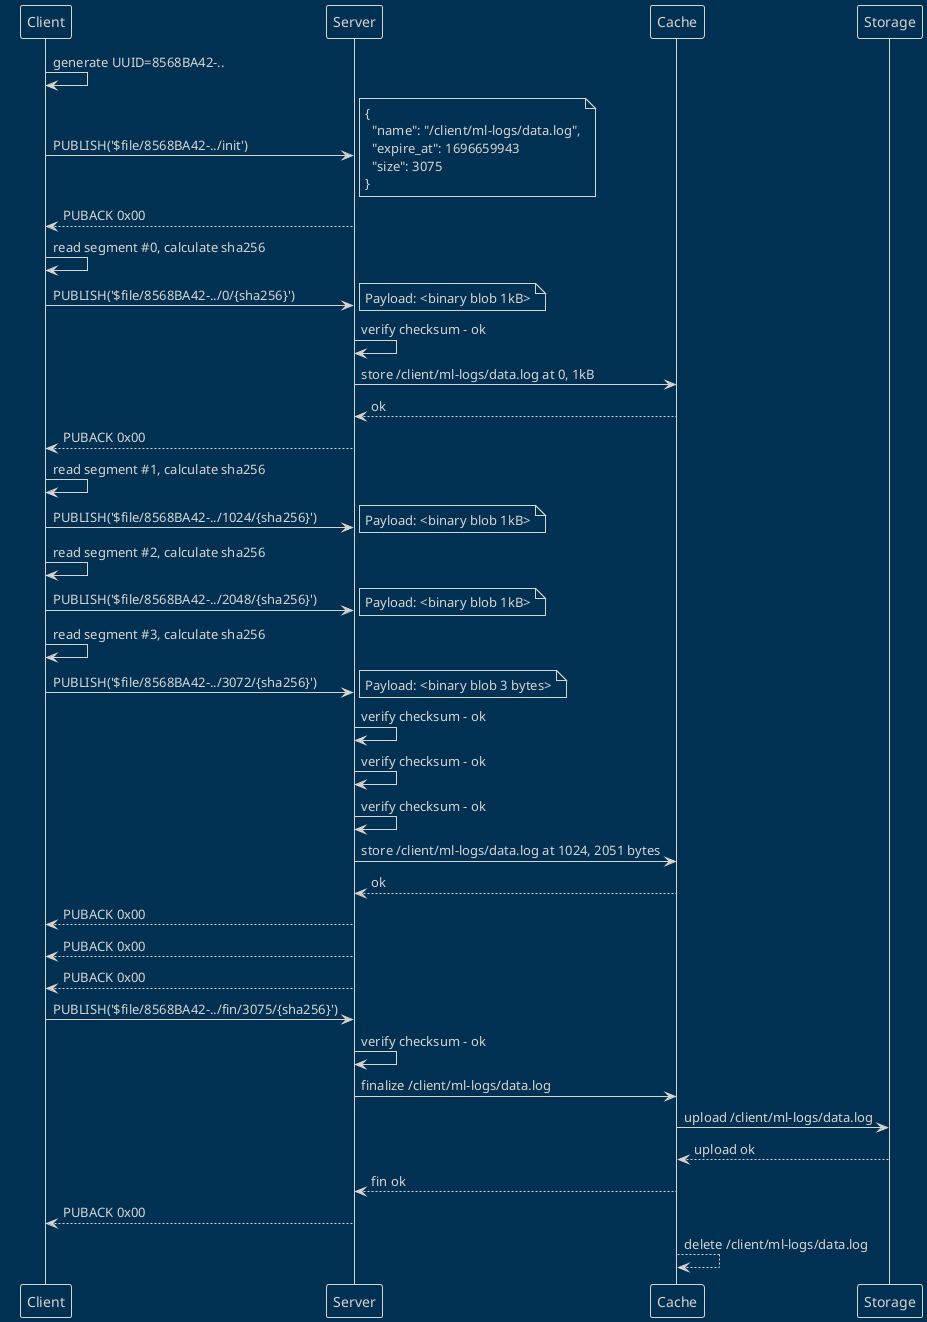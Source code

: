 @startuml
!theme blueprint
Client -> Client: generate UUID=8568BA42-..
Client -> Server: PUBLISH('$file/8568BA42-../init')
note right
{
  "name": "/client/ml-logs/data.log",
  "expire_at": 1696659943
  "size": 3075
}
end note
Server --> Client: PUBACK 0x00
Client -> Client: read segment #0, calculate sha256
Client -> Server: PUBLISH('$file/8568BA42-../0/{sha256}')
note right
Payload: <binary blob 1kB>
end note
Server -> Server: verify checksum - ok
Server -> Cache: store /client/ml-logs/data.log at 0, 1kB
Cache --> Server: ok
Server --> Client: PUBACK 0x00
Client -> Client: read segment #1, calculate sha256
Client -> Server: PUBLISH('$file/8568BA42-../1024/{sha256}')
note right
Payload: <binary blob 1kB>
end note
Client -> Client: read segment #2, calculate sha256
Client -> Server: PUBLISH('$file/8568BA42-../2048/{sha256}')
note right
Payload: <binary blob 1kB>
end note
Client -> Client: read segment #3, calculate sha256
Client -> Server: PUBLISH('$file/8568BA42-../3072/{sha256}')
note right
Payload: <binary blob 3 bytes>
end note
Server -> Server: verify checksum - ok
Server -> Server: verify checksum - ok
Server -> Server: verify checksum - ok
Server -> Cache: store /client/ml-logs/data.log at 1024, 2051 bytes
Cache --> Server: ok
Server --> Client: PUBACK 0x00
Server --> Client: PUBACK 0x00
Server --> Client: PUBACK 0x00
Client -> Server: PUBLISH('$file/8568BA42-../fin/3075/{sha256}')
Server -> Server: verify checksum - ok
Server -> Cache: finalize /client/ml-logs/data.log
Cache -> Storage: upload /client/ml-logs/data.log
Storage --> Cache: upload ok
Cache --> Server: fin ok
Server --> Client: PUBACK 0x00
Cache --> Cache: delete /client/ml-logs/data.log
@enduml
